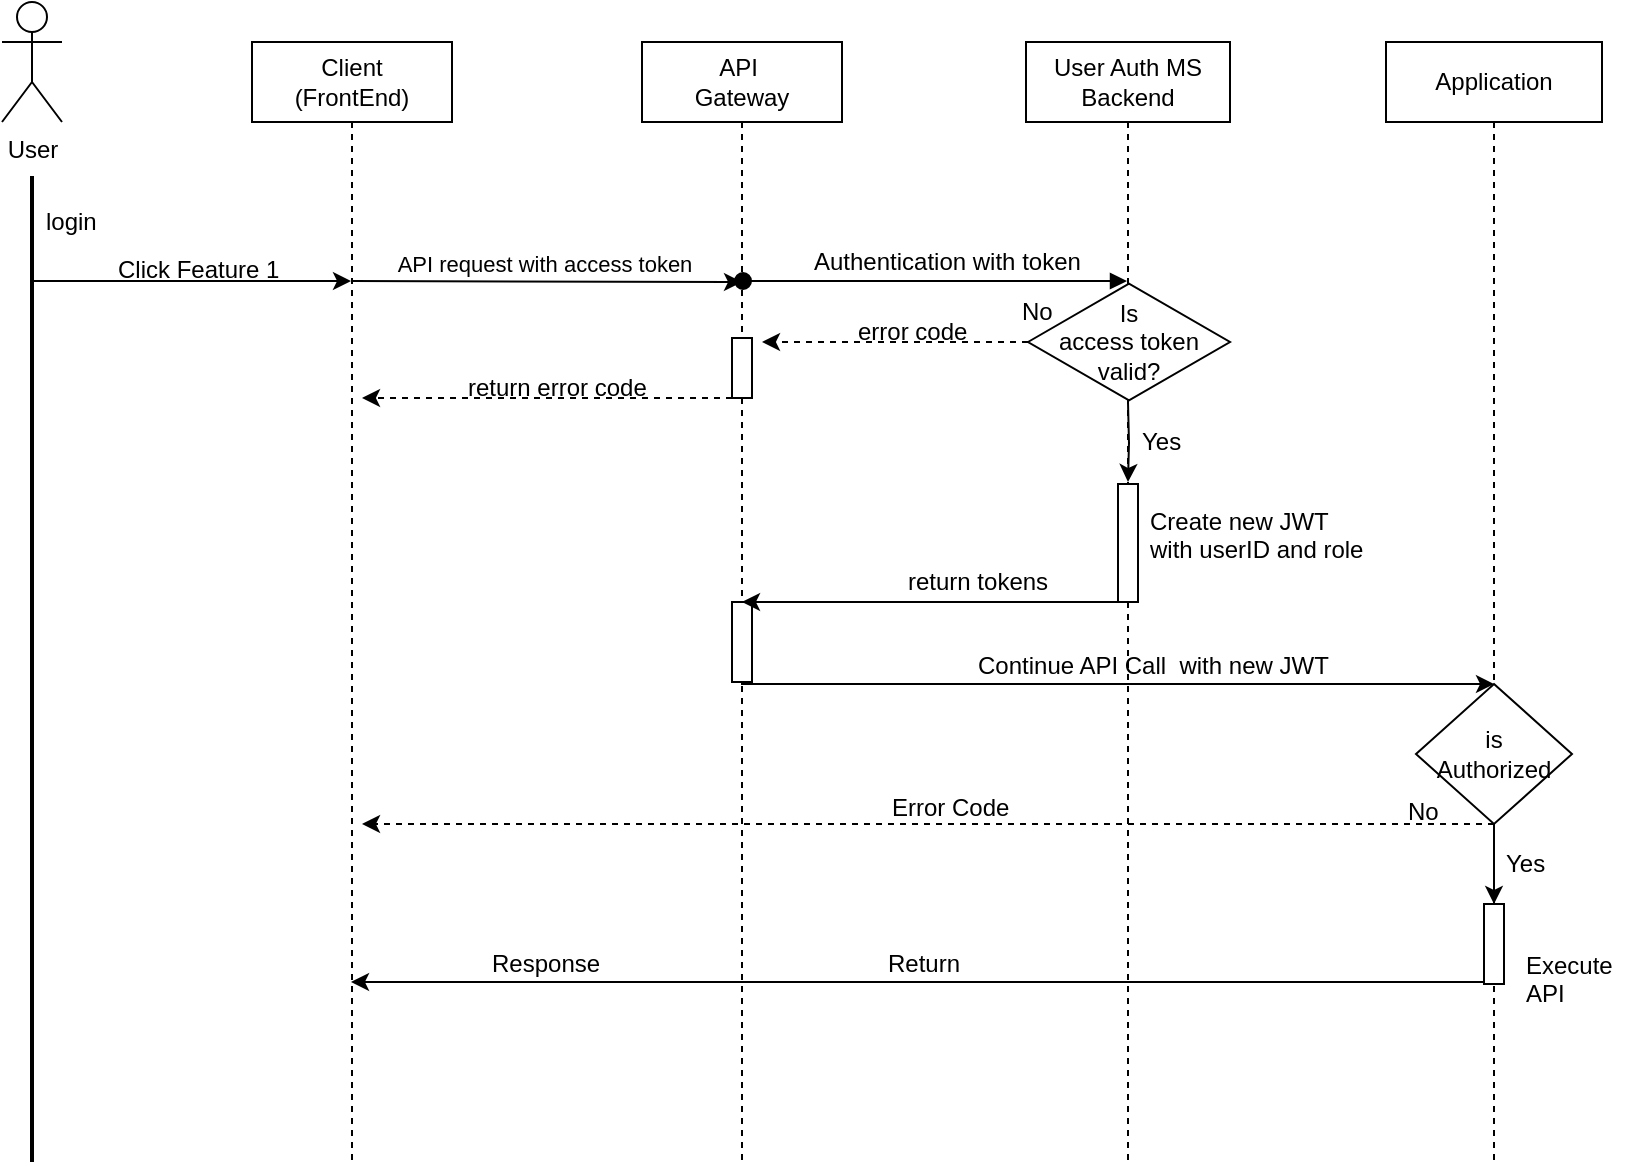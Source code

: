 <mxfile version="12.2.4" pages="2"><diagram id="qINjbCNMGZibQMOeqBc0" name="Auth"><mxGraphModel dx="1310" dy="1190" grid="1" gridSize="10" guides="1" tooltips="1" connect="1" arrows="1" fold="1" page="1" pageScale="1" pageWidth="850" pageHeight="1100" math="0" shadow="0"><root><mxCell id="0"/><mxCell id="1" parent="0"/><mxCell id="11" value="User&lt;br&gt;" style="shape=umlActor;verticalLabelPosition=bottom;labelBackgroundColor=#ffffff;verticalAlign=top;html=1;" parent="1" vertex="1"><mxGeometry x="20" y="20" width="30" height="60" as="geometry"/></mxCell><mxCell id="30" value="Client&lt;br&gt;(FrontEnd)" style="shape=umlLifeline;perimeter=lifelinePerimeter;whiteSpace=wrap;html=1;container=1;collapsible=0;recursiveResize=0;outlineConnect=0;" parent="1" vertex="1"><mxGeometry x="145" y="40" width="100" height="560" as="geometry"/></mxCell><mxCell id="31" value="User Auth MS&lt;br&gt;Backend" style="shape=umlLifeline;perimeter=lifelinePerimeter;whiteSpace=wrap;html=1;container=1;collapsible=0;recursiveResize=0;outlineConnect=0;" parent="1" vertex="1"><mxGeometry x="532" y="40" width="102" height="560" as="geometry"/></mxCell><mxCell id="111" value="" style="html=1;points=[];perimeter=orthogonalPerimeter;" parent="31" vertex="1"><mxGeometry x="46" y="221" width="10" height="59" as="geometry"/></mxCell><mxCell id="33" value="Application" style="shape=umlLifeline;perimeter=lifelinePerimeter;whiteSpace=wrap;html=1;container=1;collapsible=0;recursiveResize=0;outlineConnect=0;" parent="1" vertex="1"><mxGeometry x="712" y="40" width="108" height="560" as="geometry"/></mxCell><mxCell id="114" value="" style="html=1;points=[];perimeter=orthogonalPerimeter;" parent="33" vertex="1"><mxGeometry x="49" y="431" width="10" height="40" as="geometry"/></mxCell><mxCell id="120" style="edgeStyle=orthogonalEdgeStyle;rounded=0;orthogonalLoop=1;jettySize=auto;html=1;" parent="33" source="115" target="114" edge="1"><mxGeometry relative="1" as="geometry"/></mxCell><mxCell id="115" value="is&lt;br&gt;Authorized" style="rhombus;whiteSpace=wrap;html=1;" parent="33" vertex="1"><mxGeometry x="15" y="321" width="78" height="70" as="geometry"/></mxCell><mxCell id="40" value="" style="line;strokeWidth=2;direction=south;html=1;" parent="1" vertex="1"><mxGeometry x="30" y="107" width="10" height="493" as="geometry"/></mxCell><mxCell id="98" style="edgeStyle=orthogonalEdgeStyle;rounded=0;orthogonalLoop=1;jettySize=auto;html=1;dashed=1;" parent="1" source="43" edge="1"><mxGeometry relative="1" as="geometry"><mxPoint x="400" y="190" as="targetPoint"/><Array as="points"><mxPoint x="400" y="190"/></Array></mxGeometry></mxCell><mxCell id="109" value="" style="edgeStyle=orthogonalEdgeStyle;rounded=0;orthogonalLoop=1;jettySize=auto;html=1;" parent="1" edge="1"><mxGeometry relative="1" as="geometry"><mxPoint x="583" y="220" as="sourcePoint"/><mxPoint x="583" y="260" as="targetPoint"/></mxGeometry></mxCell><mxCell id="43" value="Is&lt;br&gt;access token&lt;br&gt;valid?" style="html=1;whiteSpace=wrap;aspect=fixed;shape=isoRectangle;" parent="1" vertex="1"><mxGeometry x="533" y="160" width="101" height="60" as="geometry"/></mxCell><mxCell id="50" value="No" style="text;html=1;resizable=0;points=[];autosize=1;align=left;verticalAlign=top;spacingTop=-4;" parent="1" vertex="1"><mxGeometry x="528" y="165" width="30" height="10" as="geometry"/></mxCell><mxCell id="69" value="Response" style="text;html=1;resizable=0;points=[];autosize=1;align=left;verticalAlign=top;spacingTop=-4;" parent="1" vertex="1"><mxGeometry x="263" y="491" width="70" height="10" as="geometry"/></mxCell><mxCell id="92" value="" style="endArrow=classic;html=1;" parent="1" target="30" edge="1"><mxGeometry width="50" height="50" relative="1" as="geometry"><mxPoint x="35" y="159.5" as="sourcePoint"/><mxPoint x="190" y="160" as="targetPoint"/></mxGeometry></mxCell><mxCell id="93" value="API&amp;nbsp;&lt;br&gt;Gateway" style="shape=umlLifeline;perimeter=lifelinePerimeter;whiteSpace=wrap;html=1;container=1;collapsible=0;recursiveResize=0;outlineConnect=0;" parent="1" vertex="1"><mxGeometry x="340" y="40" width="100" height="560" as="geometry"/></mxCell><mxCell id="42" value="API request with access token" style="html=1;verticalAlign=bottom;startArrow=oval;endArrow=block;startSize=8;" parent="93" target="31" edge="1"><mxGeometry x="-1" y="101" relative="1" as="geometry"><mxPoint x="50.5" y="119.5" as="sourcePoint"/><mxPoint x="226.5" y="119.5" as="targetPoint"/><mxPoint x="-100" y="101" as="offset"/></mxGeometry></mxCell><mxCell id="96" value="" style="html=1;points=[];perimeter=orthogonalPerimeter;" parent="93" vertex="1"><mxGeometry x="45" y="148" width="10" height="30" as="geometry"/></mxCell><mxCell id="135" value="" style="html=1;points=[];perimeter=orthogonalPerimeter;" parent="93" vertex="1"><mxGeometry x="45" y="280" width="10" height="40" as="geometry"/></mxCell><mxCell id="94" value="" style="endArrow=classic;html=1;" parent="1" edge="1"><mxGeometry width="50" height="50" relative="1" as="geometry"><mxPoint x="195" y="159.5" as="sourcePoint"/><mxPoint x="390" y="160" as="targetPoint"/></mxGeometry></mxCell><mxCell id="95" value="Authentication with token" style="text;html=1;resizable=0;points=[];autosize=1;align=left;verticalAlign=top;spacingTop=-4;" parent="1" vertex="1"><mxGeometry x="424" y="140" width="150" height="10" as="geometry"/></mxCell><mxCell id="99" value="error code" style="text;html=1;resizable=0;points=[];autosize=1;align=left;verticalAlign=top;spacingTop=-4;" parent="1" vertex="1"><mxGeometry x="446" y="175" width="70" height="10" as="geometry"/></mxCell><mxCell id="100" style="edgeStyle=orthogonalEdgeStyle;rounded=0;orthogonalLoop=1;jettySize=auto;html=1;dashed=1;" parent="1" source="96" edge="1"><mxGeometry relative="1" as="geometry"><mxPoint x="200" y="218" as="targetPoint"/><Array as="points"><mxPoint x="200" y="218"/></Array></mxGeometry></mxCell><mxCell id="101" value="return error code" style="text;html=1;resizable=0;points=[];autosize=1;align=left;verticalAlign=top;spacingTop=-4;" parent="1" vertex="1"><mxGeometry x="251" y="203" width="100" height="10" as="geometry"/></mxCell><mxCell id="103" value="login" style="text;html=1;resizable=0;points=[];autosize=1;align=left;verticalAlign=top;spacingTop=-4;" parent="1" vertex="1"><mxGeometry x="40" y="120" width="40" height="10" as="geometry"/></mxCell><mxCell id="104" value="Click Feature 1" style="text;html=1;resizable=0;points=[];autosize=1;align=left;verticalAlign=top;spacingTop=-4;" parent="1" vertex="1"><mxGeometry x="76" y="144" width="100" height="10" as="geometry"/></mxCell><mxCell id="110" value="Yes" style="text;html=1;resizable=0;points=[];autosize=1;align=left;verticalAlign=top;spacingTop=-4;" parent="1" vertex="1"><mxGeometry x="588" y="230" width="40" height="10" as="geometry"/></mxCell><mxCell id="112" value="Create new JWT &lt;br&gt;with userID and role" style="text;html=1;resizable=0;points=[];autosize=1;align=left;verticalAlign=top;spacingTop=-4;" parent="1" vertex="1"><mxGeometry x="592" y="270" width="120" height="30" as="geometry"/></mxCell><mxCell id="121" value="Yes" style="text;html=1;resizable=0;points=[];autosize=1;align=left;verticalAlign=top;spacingTop=-4;" parent="1" vertex="1"><mxGeometry x="770" y="441" width="40" height="10" as="geometry"/></mxCell><mxCell id="124" value="Execute&lt;br&gt;API" style="text;html=1;resizable=0;points=[];autosize=1;align=left;verticalAlign=top;spacingTop=-4;" parent="1" vertex="1"><mxGeometry x="780" y="492" width="60" height="30" as="geometry"/></mxCell><mxCell id="125" style="edgeStyle=orthogonalEdgeStyle;rounded=0;orthogonalLoop=1;jettySize=auto;html=1;" parent="1" source="114" edge="1"><mxGeometry relative="1" as="geometry"><mxPoint x="194.5" y="510" as="targetPoint"/><Array as="points"><mxPoint x="710" y="510"/><mxPoint x="710" y="510"/></Array></mxGeometry></mxCell><mxCell id="127" value="Return" style="text;html=1;resizable=0;points=[];autosize=1;align=left;verticalAlign=top;spacingTop=-4;" parent="1" vertex="1"><mxGeometry x="461" y="491" width="50" height="10" as="geometry"/></mxCell><mxCell id="128" style="edgeStyle=orthogonalEdgeStyle;rounded=0;orthogonalLoop=1;jettySize=auto;html=1;dashed=1;" parent="1" source="115" edge="1"><mxGeometry relative="1" as="geometry"><mxPoint x="200" y="431" as="targetPoint"/><Array as="points"><mxPoint x="230" y="431"/></Array></mxGeometry></mxCell><mxCell id="129" value="No" style="text;html=1;resizable=0;points=[];autosize=1;align=left;verticalAlign=top;spacingTop=-4;" parent="1" vertex="1"><mxGeometry x="721" y="415" width="30" height="10" as="geometry"/></mxCell><mxCell id="131" value="Error Code" style="text;html=1;resizable=0;points=[];autosize=1;align=left;verticalAlign=top;spacingTop=-4;" parent="1" vertex="1"><mxGeometry x="463" y="413" width="70" height="10" as="geometry"/></mxCell><mxCell id="132" style="edgeStyle=orthogonalEdgeStyle;rounded=0;orthogonalLoop=1;jettySize=auto;html=1;" parent="1" source="111" target="93" edge="1"><mxGeometry relative="1" as="geometry"><Array as="points"><mxPoint x="540" y="320"/><mxPoint x="540" y="320"/></Array></mxGeometry></mxCell><mxCell id="133" value="return tokens" style="text;html=1;resizable=0;points=[];autosize=1;align=left;verticalAlign=top;spacingTop=-4;" parent="1" vertex="1"><mxGeometry x="471" y="300" width="90" height="20" as="geometry"/></mxCell><mxCell id="46" value="Continue API Call&amp;nbsp; with new JWT" style="text;html=1;resizable=0;points=[];autosize=1;align=left;verticalAlign=top;spacingTop=-4;" parent="1" vertex="1"><mxGeometry x="506" y="341.5" width="190" height="20" as="geometry"/></mxCell><mxCell id="137" style="edgeStyle=orthogonalEdgeStyle;rounded=0;orthogonalLoop=1;jettySize=auto;html=1;entryX=0.5;entryY=0;entryDx=0;entryDy=0;" parent="1" source="135" target="115" edge="1"><mxGeometry relative="1" as="geometry"><Array as="points"><mxPoint x="390" y="361"/></Array></mxGeometry></mxCell></root></mxGraphModel></diagram><diagram id="1czq6TruJfwEMpTSXMFY" name="token-gen"><mxGraphModel dx="1310" dy="1190" grid="1" gridSize="10" guides="1" tooltips="1" connect="1" arrows="1" fold="1" page="1" pageScale="1" pageWidth="850" pageHeight="1100" math="0" shadow="0"><root><mxCell id="4gUZkY03ElH8qi8h_6kn-0"/><mxCell id="4gUZkY03ElH8qi8h_6kn-1" parent="4gUZkY03ElH8qi8h_6kn-0"/><mxCell id="kSVIavRXbkO4ERt0dwAr-0" value="User&lt;br&gt;" style="shape=umlActor;verticalLabelPosition=bottom;labelBackgroundColor=#ffffff;verticalAlign=top;html=1;" parent="4gUZkY03ElH8qi8h_6kn-1" vertex="1"><mxGeometry x="20" y="20" width="30" height="60" as="geometry"/></mxCell><mxCell id="kSVIavRXbkO4ERt0dwAr-1" value="Client&lt;br&gt;(FrontEnd)" style="shape=umlLifeline;perimeter=lifelinePerimeter;whiteSpace=wrap;html=1;container=1;collapsible=0;recursiveResize=0;outlineConnect=0;" parent="4gUZkY03ElH8qi8h_6kn-1" vertex="1"><mxGeometry x="145" y="40" width="100" height="560" as="geometry"/></mxCell><mxCell id="kSVIavRXbkO4ERt0dwAr-2" value="Token regen API call with access token" style="html=1;verticalAlign=bottom;startArrow=oval;startFill=1;endArrow=block;startSize=8;" parent="kSVIavRXbkO4ERt0dwAr-1" edge="1"><mxGeometry width="60" relative="1" as="geometry"><mxPoint x="50" y="114.5" as="sourcePoint"/><mxPoint x="439" y="114" as="targetPoint"/></mxGeometry></mxCell><mxCell id="kSVIavRXbkO4ERt0dwAr-3" value="User Auth MS&lt;br&gt;Backend" style="shape=umlLifeline;perimeter=lifelinePerimeter;whiteSpace=wrap;html=1;container=1;collapsible=0;recursiveResize=0;outlineConnect=0;" parent="4gUZkY03ElH8qi8h_6kn-1" vertex="1"><mxGeometry x="532" y="40" width="102" height="560" as="geometry"/></mxCell><mxCell id="kSVIavRXbkO4ERt0dwAr-6" value="Application" style="shape=umlLifeline;perimeter=lifelinePerimeter;whiteSpace=wrap;html=1;container=1;collapsible=0;recursiveResize=0;outlineConnect=0;" parent="4gUZkY03ElH8qi8h_6kn-1" vertex="1"><mxGeometry x="712" y="40" width="108" height="560" as="geometry"/></mxCell><mxCell id="kSVIavRXbkO4ERt0dwAr-10" value="" style="line;strokeWidth=2;direction=south;html=1;" parent="4gUZkY03ElH8qi8h_6kn-1" vertex="1"><mxGeometry x="30" y="107" width="10" height="493" as="geometry"/></mxCell><mxCell id="y8sGLRS6lrWh8y3f_piY-1" value="" style="edgeStyle=orthogonalEdgeStyle;rounded=0;orthogonalLoop=1;jettySize=auto;html=1;dashed=1;" parent="4gUZkY03ElH8qi8h_6kn-1" source="kSVIavRXbkO4ERt0dwAr-17" edge="1"><mxGeometry relative="1" as="geometry"><mxPoint x="583" y="75" as="targetPoint"/></mxGeometry></mxCell><mxCell id="y8sGLRS6lrWh8y3f_piY-4" style="edgeStyle=orthogonalEdgeStyle;rounded=0;orthogonalLoop=1;jettySize=auto;html=1;dashed=1;" parent="4gUZkY03ElH8qi8h_6kn-1" source="kSVIavRXbkO4ERt0dwAr-17" target="kSVIavRXbkO4ERt0dwAr-3" edge="1"><mxGeometry relative="1" as="geometry"><Array as="points"><mxPoint x="583" y="290"/><mxPoint x="583" y="290"/></Array></mxGeometry></mxCell><mxCell id="kSVIavRXbkO4ERt0dwAr-17" value="Is&lt;br&gt;refresh&lt;br&gt;valid" style="html=1;whiteSpace=wrap;aspect=fixed;shape=isoRectangle;" parent="4gUZkY03ElH8qi8h_6kn-1" vertex="1"><mxGeometry x="532.5" y="155" width="101" height="60" as="geometry"/></mxCell><mxCell id="kSVIavRXbkO4ERt0dwAr-18" value="error code" style="html=1;verticalAlign=bottom;endArrow=open;dashed=1;endSize=8;exitX=0.02;exitY=0.514;exitDx=0;exitDy=0;exitPerimeter=0;" parent="4gUZkY03ElH8qi8h_6kn-1" source="kSVIavRXbkO4ERt0dwAr-17" target="kSVIavRXbkO4ERt0dwAr-1" edge="1"><mxGeometry x="0.179" relative="1" as="geometry"><mxPoint x="532.5" y="145" as="sourcePoint"/><mxPoint x="352" y="185" as="targetPoint"/><Array as="points"><mxPoint x="532.5" y="185"/><mxPoint x="442.5" y="185"/></Array><mxPoint as="offset"/></mxGeometry></mxCell><mxCell id="kSVIavRXbkO4ERt0dwAr-19" value="None" style="text;html=1;resizable=0;points=[];autosize=1;align=left;verticalAlign=top;spacingTop=-4;" parent="4gUZkY03ElH8qi8h_6kn-1" vertex="1"><mxGeometry x="516.5" y="160" width="40" height="10" as="geometry"/></mxCell><mxCell id="kSVIavRXbkO4ERt0dwAr-20" value="logout" style="html=1;verticalAlign=bottom;endArrow=open;dashed=1;endSize=8;exitX=0.436;exitY=0.964;exitDx=0;exitDy=0;exitPerimeter=0;" parent="4gUZkY03ElH8qi8h_6kn-1" source="kSVIavRXbkO4ERt0dwAr-17" target="kSVIavRXbkO4ERt0dwAr-1" edge="1"><mxGeometry x="0.279" relative="1" as="geometry"><mxPoint x="375" y="170" as="sourcePoint"/><mxPoint x="195" y="240" as="targetPoint"/><Array as="points"><mxPoint x="420" y="213"/><mxPoint x="336" y="213"/><mxPoint x="286" y="213"/></Array><mxPoint x="1" as="offset"/></mxGeometry></mxCell><mxCell id="kSVIavRXbkO4ERt0dwAr-21" value="expired" style="text;html=1;resizable=0;points=[];autosize=1;align=left;verticalAlign=top;spacingTop=-4;" parent="4gUZkY03ElH8qi8h_6kn-1" vertex="1"><mxGeometry x="512.5" y="198" width="50" height="10" as="geometry"/></mxCell><mxCell id="kSVIavRXbkO4ERt0dwAr-22" value="Is&lt;br&gt;access&lt;br&gt;expired" style="html=1;whiteSpace=wrap;aspect=fixed;shape=isoRectangle;" parent="4gUZkY03ElH8qi8h_6kn-1" vertex="1"><mxGeometry x="534" y="289" width="101" height="60" as="geometry"/></mxCell><mxCell id="kSVIavRXbkO4ERt0dwAr-24" value="Yes" style="text;html=1;resizable=0;points=[];autosize=1;align=left;verticalAlign=top;spacingTop=-4;" parent="4gUZkY03ElH8qi8h_6kn-1" vertex="1"><mxGeometry x="586" y="244" width="40" height="10" as="geometry"/></mxCell><mxCell id="kSVIavRXbkO4ERt0dwAr-25" value="" style="endArrow=classic;html=1;" parent="4gUZkY03ElH8qi8h_6kn-1" edge="1"><mxGeometry width="50" height="50" relative="1" as="geometry"><mxPoint x="582.5" y="349" as="sourcePoint"/><mxPoint x="583" y="389" as="targetPoint"/></mxGeometry></mxCell><mxCell id="kSVIavRXbkO4ERt0dwAr-26" style="edgeStyle=orthogonalEdgeStyle;rounded=0;orthogonalLoop=1;jettySize=auto;html=1;dashed=1;endArrow=open;endFill=0;" parent="4gUZkY03ElH8qi8h_6kn-1" edge="1"><mxGeometry relative="1" as="geometry"><mxPoint x="200" y="489" as="targetPoint"/><mxPoint x="584" y="449" as="sourcePoint"/><Array as="points"><mxPoint x="584" y="489"/><mxPoint x="406" y="489"/></Array></mxGeometry></mxCell><mxCell id="kSVIavRXbkO4ERt0dwAr-27" style="edgeStyle=orthogonalEdgeStyle;rounded=0;orthogonalLoop=1;jettySize=auto;html=1;endArrow=open;endFill=0;exitX=0.038;exitY=0.453;exitDx=0;exitDy=0;exitPerimeter=0;" parent="4gUZkY03ElH8qi8h_6kn-1" source="kSVIavRXbkO4ERt0dwAr-28" target="kSVIavRXbkO4ERt0dwAr-1" edge="1"><mxGeometry relative="1" as="geometry"><mxPoint x="403" y="419" as="targetPoint"/><mxPoint x="529" y="419" as="sourcePoint"/><Array as="points"><mxPoint x="538" y="419"/></Array></mxGeometry></mxCell><mxCell id="kSVIavRXbkO4ERt0dwAr-28" value="is access&lt;br&gt;regeneraged" style="html=1;whiteSpace=wrap;aspect=fixed;shape=isoRectangle;" parent="4gUZkY03ElH8qi8h_6kn-1" vertex="1"><mxGeometry x="525" y="389" width="120" height="71" as="geometry"/></mxCell><mxCell id="kSVIavRXbkO4ERt0dwAr-29" value="Yes" style="text;html=1;resizable=0;points=[];autosize=1;align=left;verticalAlign=top;spacingTop=-4;" parent="4gUZkY03ElH8qi8h_6kn-1" vertex="1"><mxGeometry x="592" y="359" width="40" height="10" as="geometry"/></mxCell><mxCell id="kSVIavRXbkO4ERt0dwAr-30" value="yes" style="text;html=1;resizable=0;points=[];autosize=1;align=left;verticalAlign=top;spacingTop=-4;" parent="4gUZkY03ElH8qi8h_6kn-1" vertex="1"><mxGeometry x="559" y="458" width="30" height="10" as="geometry"/></mxCell><mxCell id="kSVIavRXbkO4ERt0dwAr-31" value="logout" style="text;html=1;resizable=0;points=[];autosize=1;align=left;verticalAlign=top;spacingTop=-4;" parent="4gUZkY03ElH8qi8h_6kn-1" vertex="1"><mxGeometry x="330" y="468" width="50" height="10" as="geometry"/></mxCell><mxCell id="kSVIavRXbkO4ERt0dwAr-32" value="New access &amp;amp; refresh" style="text;html=1;resizable=0;points=[];autosize=1;align=left;verticalAlign=top;spacingTop=-4;" parent="4gUZkY03ElH8qi8h_6kn-1" vertex="1"><mxGeometry x="310" y="401" width="130" height="10" as="geometry"/></mxCell><mxCell id="kSVIavRXbkO4ERt0dwAr-33" value="No" style="text;html=1;resizable=0;points=[];autosize=1;align=left;verticalAlign=top;spacingTop=-4;" parent="4gUZkY03ElH8qi8h_6kn-1" vertex="1"><mxGeometry x="534.5" y="392" width="30" height="10" as="geometry"/></mxCell><mxCell id="kSVIavRXbkO4ERt0dwAr-34" value="valid token" style="html=1;verticalAlign=bottom;endArrow=open;dashed=1;endSize=8;" parent="4gUZkY03ElH8qi8h_6kn-1" target="kSVIavRXbkO4ERt0dwAr-1" edge="1"><mxGeometry relative="1" as="geometry"><mxPoint x="534" y="319" as="sourcePoint"/><mxPoint x="403.5" y="319" as="targetPoint"/></mxGeometry></mxCell><mxCell id="kSVIavRXbkO4ERt0dwAr-35" value="No" style="text;html=1;resizable=0;points=[];autosize=1;align=left;verticalAlign=top;spacingTop=-4;" parent="4gUZkY03ElH8qi8h_6kn-1" vertex="1"><mxGeometry x="532.5" y="291.5" width="30" height="10" as="geometry"/></mxCell><mxCell id="kSVIavRXbkO4ERt0dwAr-37" value="API&amp;nbsp;&lt;br&gt;Gateway" style="shape=umlLifeline;perimeter=lifelinePerimeter;whiteSpace=wrap;html=1;container=1;collapsible=0;recursiveResize=0;outlineConnect=0;" parent="4gUZkY03ElH8qi8h_6kn-1" vertex="1"><mxGeometry x="340" y="40" width="100" height="560" as="geometry"/></mxCell><mxCell id="kSVIavRXbkO4ERt0dwAr-4" value="" style="endArrow=classic;html=1;entryX=0.484;entryY=0.028;entryDx=0;entryDy=0;entryPerimeter=0;exitX=0.495;exitY=1.031;exitDx=0;exitDy=0;exitPerimeter=0;" parent="4gUZkY03ElH8qi8h_6kn-1" edge="1"><mxGeometry width="50" height="50" relative="1" as="geometry"><mxPoint x="582.495" y="215.86" as="sourcePoint"/><mxPoint x="582.884" y="289.68" as="targetPoint"/></mxGeometry></mxCell></root></mxGraphModel></diagram></mxfile>